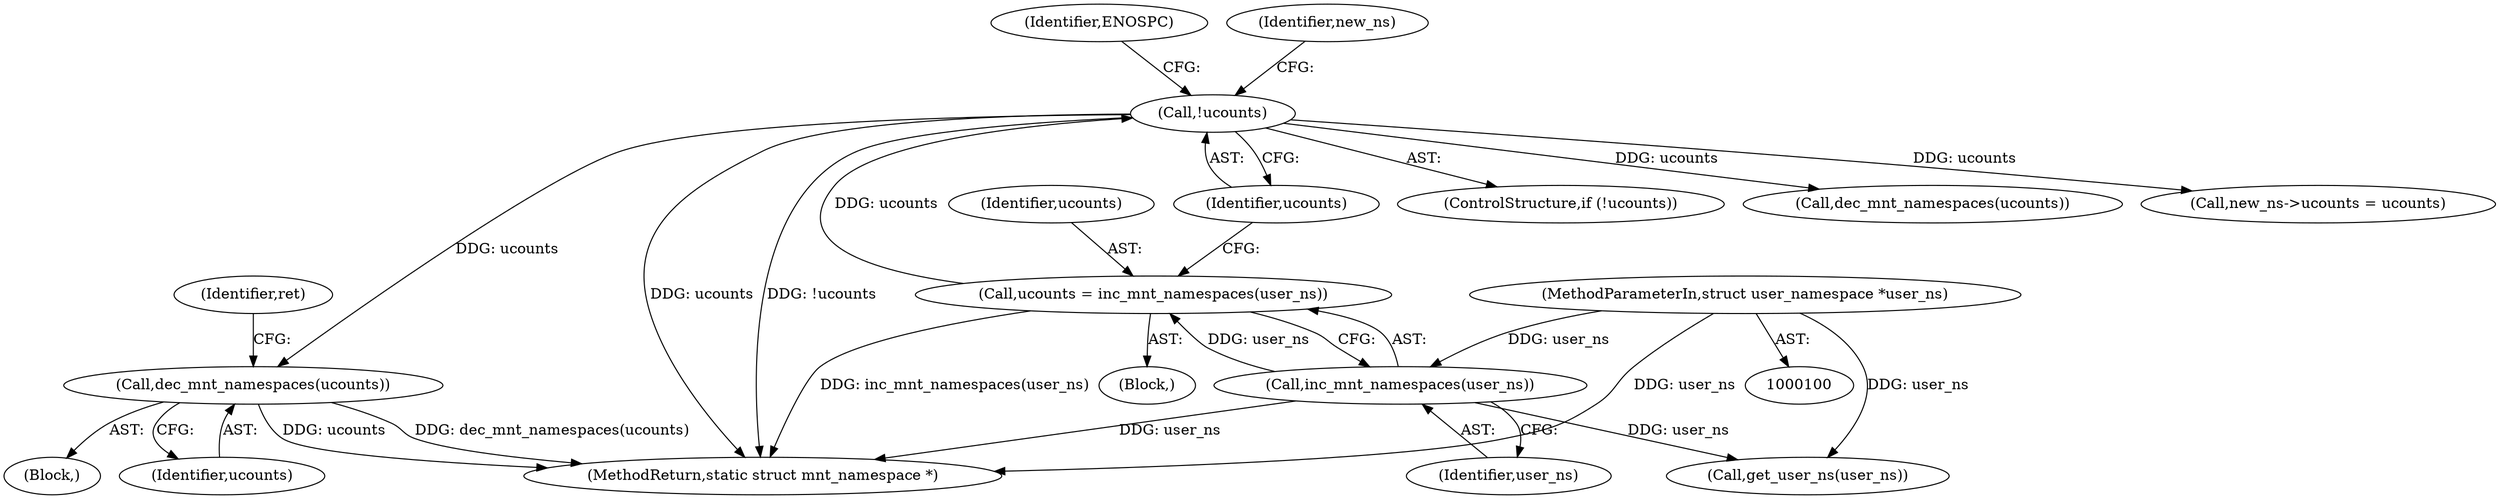 digraph "0_linux_d29216842a85c7970c536108e093963f02714498@pointer" {
"1000145" [label="(Call,dec_mnt_namespaces(ucounts))"];
"1000111" [label="(Call,!ucounts)"];
"1000106" [label="(Call,ucounts = inc_mnt_namespaces(user_ns))"];
"1000108" [label="(Call,inc_mnt_namespaces(user_ns))"];
"1000101" [label="(MethodParameterIn,struct user_namespace *user_ns)"];
"1000108" [label="(Call,inc_mnt_namespaces(user_ns))"];
"1000107" [label="(Identifier,ucounts)"];
"1000116" [label="(Identifier,ENOSPC)"];
"1000110" [label="(ControlStructure,if (!ucounts))"];
"1000196" [label="(Call,get_user_ns(user_ns))"];
"1000112" [label="(Identifier,ucounts)"];
"1000142" [label="(Block,)"];
"1000127" [label="(Call,dec_mnt_namespaces(ucounts))"];
"1000111" [label="(Call,!ucounts)"];
"1000109" [label="(Identifier,user_ns)"];
"1000149" [label="(Identifier,ret)"];
"1000102" [label="(Block,)"];
"1000118" [label="(Identifier,new_ns)"];
"1000146" [label="(Identifier,ucounts)"];
"1000198" [label="(Call,new_ns->ucounts = ucounts)"];
"1000215" [label="(MethodReturn,static struct mnt_namespace *)"];
"1000145" [label="(Call,dec_mnt_namespaces(ucounts))"];
"1000106" [label="(Call,ucounts = inc_mnt_namespaces(user_ns))"];
"1000101" [label="(MethodParameterIn,struct user_namespace *user_ns)"];
"1000145" -> "1000142"  [label="AST: "];
"1000145" -> "1000146"  [label="CFG: "];
"1000146" -> "1000145"  [label="AST: "];
"1000149" -> "1000145"  [label="CFG: "];
"1000145" -> "1000215"  [label="DDG: dec_mnt_namespaces(ucounts)"];
"1000145" -> "1000215"  [label="DDG: ucounts"];
"1000111" -> "1000145"  [label="DDG: ucounts"];
"1000111" -> "1000110"  [label="AST: "];
"1000111" -> "1000112"  [label="CFG: "];
"1000112" -> "1000111"  [label="AST: "];
"1000116" -> "1000111"  [label="CFG: "];
"1000118" -> "1000111"  [label="CFG: "];
"1000111" -> "1000215"  [label="DDG: ucounts"];
"1000111" -> "1000215"  [label="DDG: !ucounts"];
"1000106" -> "1000111"  [label="DDG: ucounts"];
"1000111" -> "1000127"  [label="DDG: ucounts"];
"1000111" -> "1000198"  [label="DDG: ucounts"];
"1000106" -> "1000102"  [label="AST: "];
"1000106" -> "1000108"  [label="CFG: "];
"1000107" -> "1000106"  [label="AST: "];
"1000108" -> "1000106"  [label="AST: "];
"1000112" -> "1000106"  [label="CFG: "];
"1000106" -> "1000215"  [label="DDG: inc_mnt_namespaces(user_ns)"];
"1000108" -> "1000106"  [label="DDG: user_ns"];
"1000108" -> "1000109"  [label="CFG: "];
"1000109" -> "1000108"  [label="AST: "];
"1000108" -> "1000215"  [label="DDG: user_ns"];
"1000101" -> "1000108"  [label="DDG: user_ns"];
"1000108" -> "1000196"  [label="DDG: user_ns"];
"1000101" -> "1000100"  [label="AST: "];
"1000101" -> "1000215"  [label="DDG: user_ns"];
"1000101" -> "1000196"  [label="DDG: user_ns"];
}
